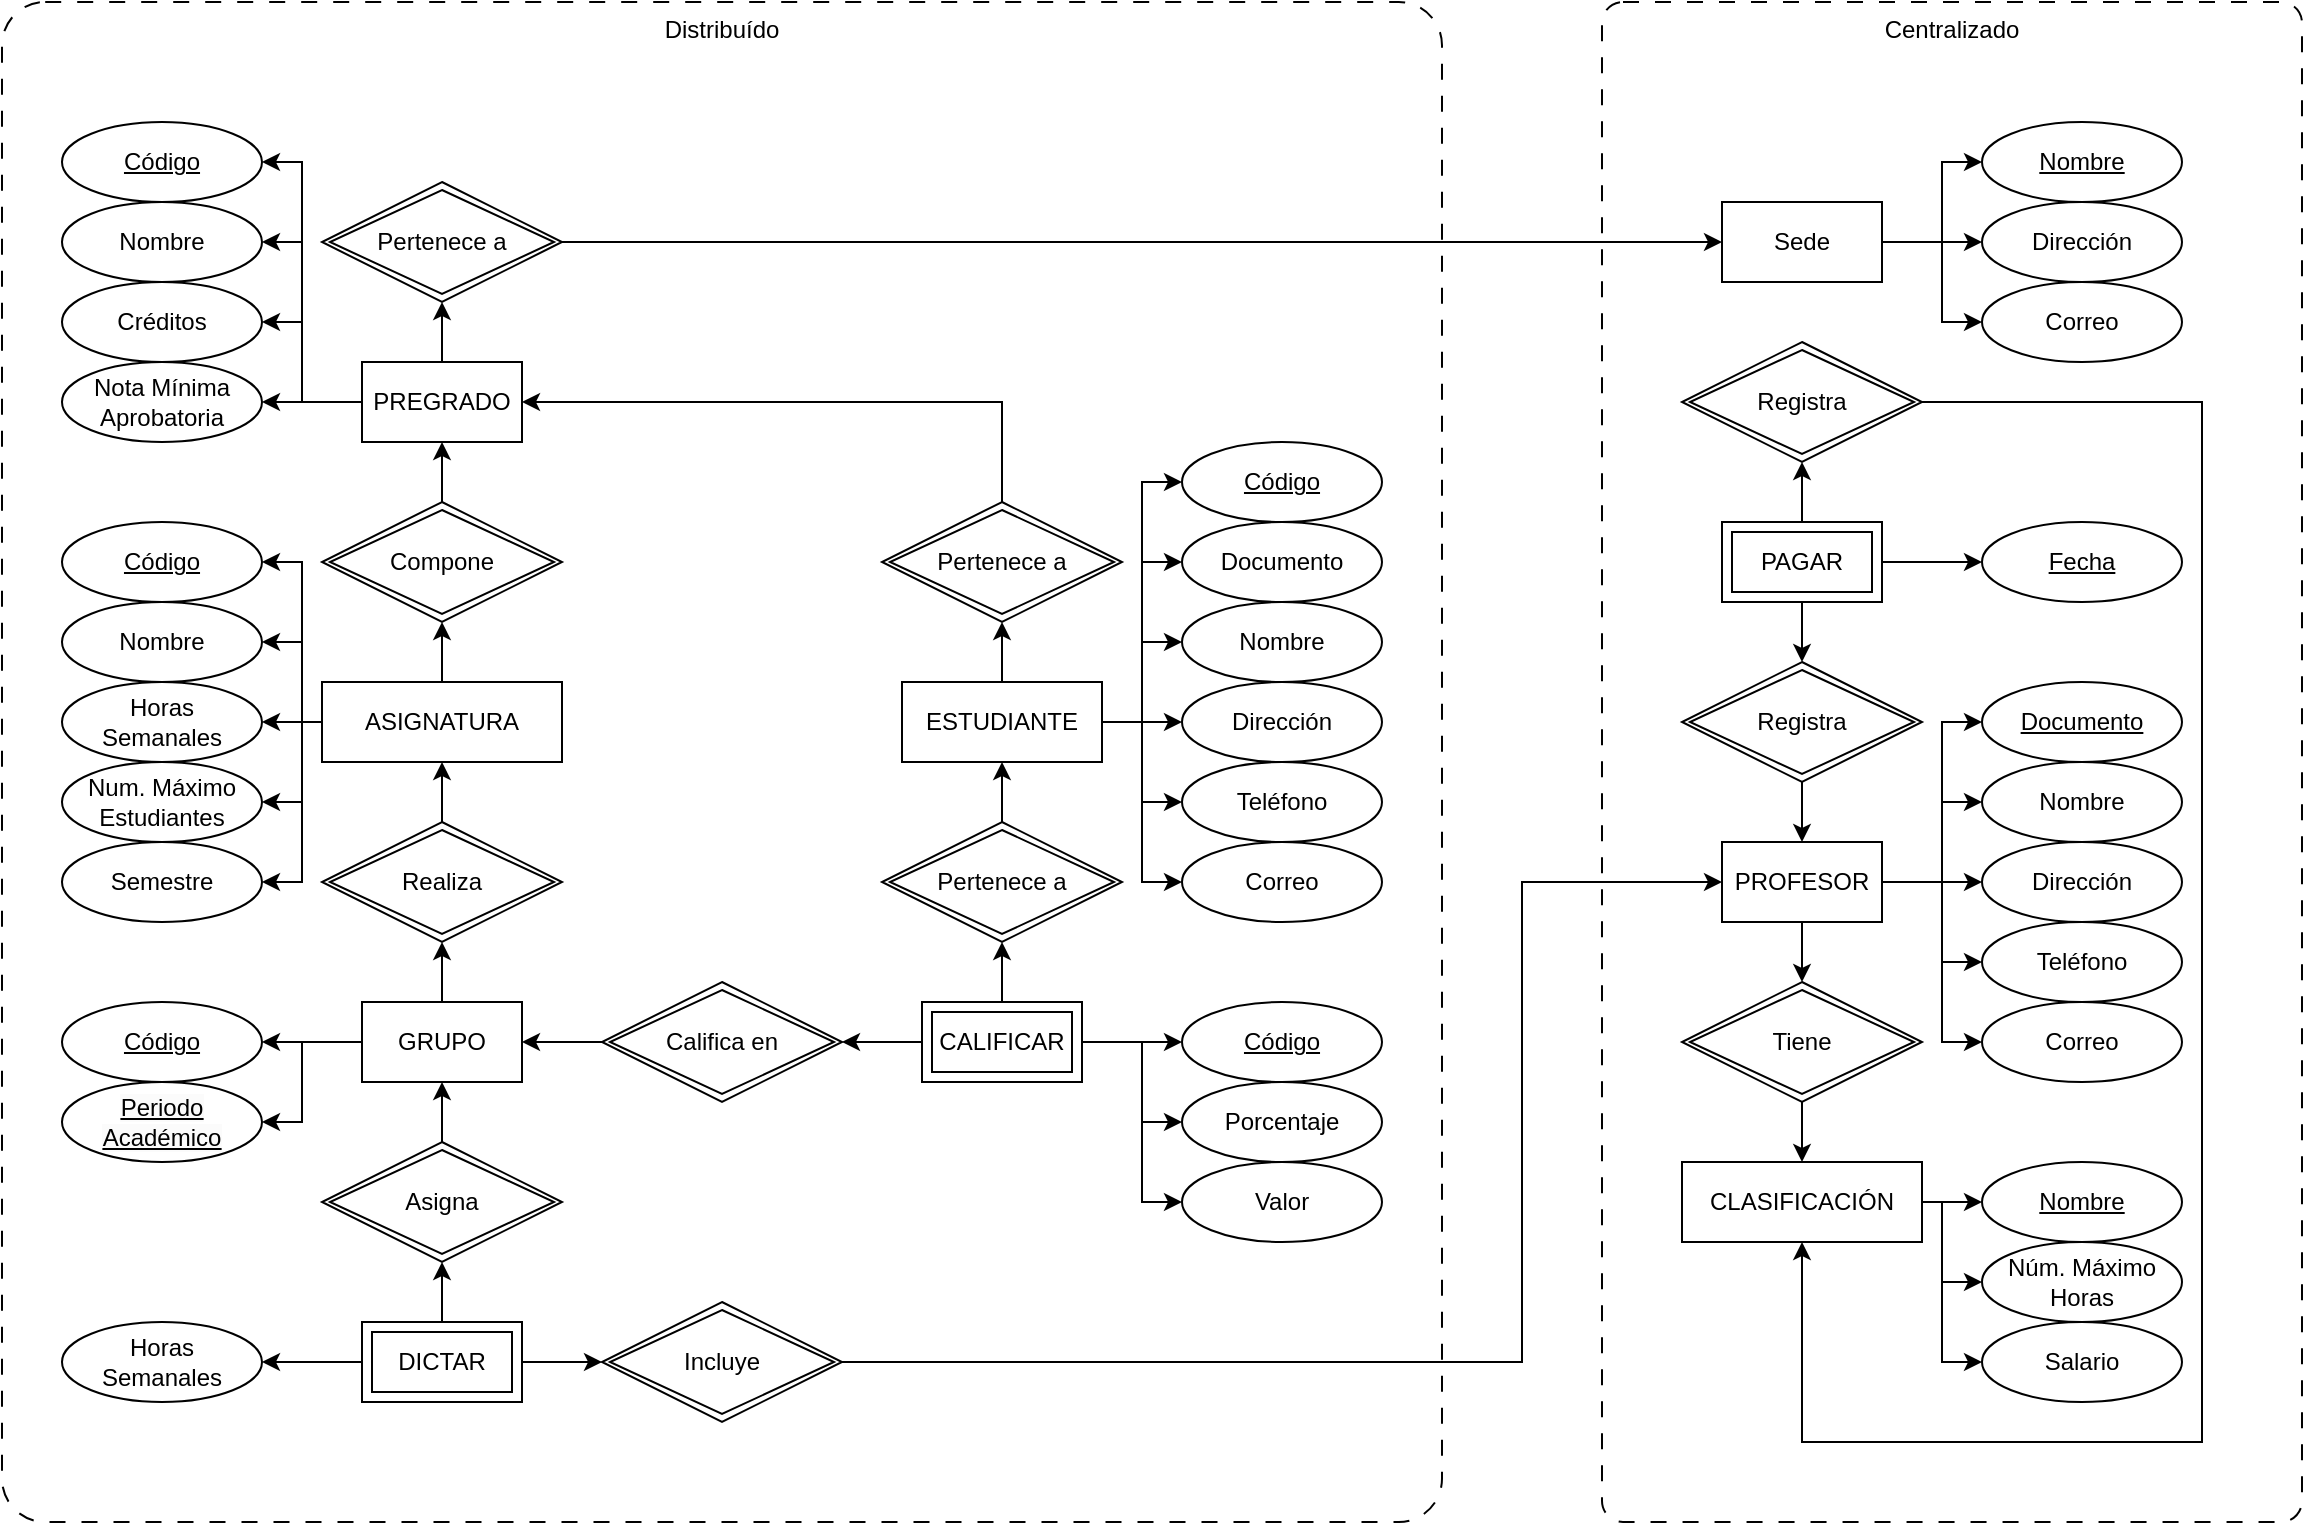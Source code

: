 <mxfile version="26.0.5">
  <diagram name="Página-1" id="iyFEMaDfnkG7Ul4L8r2j">
    <mxGraphModel dx="1743" dy="773" grid="1" gridSize="10" guides="1" tooltips="1" connect="1" arrows="1" fold="1" page="1" pageScale="1" pageWidth="827" pageHeight="1169" math="0" shadow="0">
      <root>
        <mxCell id="0" />
        <mxCell id="1" parent="0" />
        <mxCell id="yci7wobkQLUBNopfSDrR-73" value="Centralizado" style="rounded=1;arcSize=3;whiteSpace=wrap;html=1;align=center;verticalAlign=top;dashed=1;dashPattern=8 8;fillColor=none;" parent="1" vertex="1">
          <mxGeometry x="220" y="180" width="350" height="760" as="geometry" />
        </mxCell>
        <mxCell id="yci7wobkQLUBNopfSDrR-72" value="Distribuído" style="rounded=1;arcSize=3;whiteSpace=wrap;html=1;align=center;verticalAlign=top;dashed=1;dashPattern=8 8;fillColor=none;" parent="1" vertex="1">
          <mxGeometry x="-580" y="180" width="720" height="760" as="geometry" />
        </mxCell>
        <mxCell id="oOvvZ7wgvRaAnm2Rwaql-43" style="edgeStyle=orthogonalEdgeStyle;rounded=0;orthogonalLoop=1;jettySize=auto;html=1;" parent="1" source="oOvvZ7wgvRaAnm2Rwaql-1" target="oOvvZ7wgvRaAnm2Rwaql-34" edge="1">
          <mxGeometry relative="1" as="geometry">
            <Array as="points">
              <mxPoint x="-430" y="380" />
              <mxPoint x="-430" y="300" />
            </Array>
          </mxGeometry>
        </mxCell>
        <mxCell id="oOvvZ7wgvRaAnm2Rwaql-44" style="edgeStyle=orthogonalEdgeStyle;rounded=0;orthogonalLoop=1;jettySize=auto;html=1;" parent="1" source="oOvvZ7wgvRaAnm2Rwaql-1" target="oOvvZ7wgvRaAnm2Rwaql-33" edge="1">
          <mxGeometry relative="1" as="geometry">
            <Array as="points">
              <mxPoint x="-430" y="380" />
              <mxPoint x="-430" y="260" />
            </Array>
          </mxGeometry>
        </mxCell>
        <mxCell id="oOvvZ7wgvRaAnm2Rwaql-46" style="edgeStyle=orthogonalEdgeStyle;rounded=0;orthogonalLoop=1;jettySize=auto;html=1;" parent="1" source="oOvvZ7wgvRaAnm2Rwaql-1" target="oOvvZ7wgvRaAnm2Rwaql-35" edge="1">
          <mxGeometry relative="1" as="geometry">
            <Array as="points">
              <mxPoint x="-430" y="380" />
              <mxPoint x="-430" y="340" />
            </Array>
          </mxGeometry>
        </mxCell>
        <mxCell id="oOvvZ7wgvRaAnm2Rwaql-47" style="edgeStyle=orthogonalEdgeStyle;rounded=0;orthogonalLoop=1;jettySize=auto;html=1;" parent="1" source="oOvvZ7wgvRaAnm2Rwaql-1" target="oOvvZ7wgvRaAnm2Rwaql-36" edge="1">
          <mxGeometry relative="1" as="geometry">
            <Array as="points">
              <mxPoint x="-460" y="380" />
              <mxPoint x="-460" y="380" />
            </Array>
          </mxGeometry>
        </mxCell>
        <mxCell id="yci7wobkQLUBNopfSDrR-3" style="edgeStyle=orthogonalEdgeStyle;rounded=0;orthogonalLoop=1;jettySize=auto;html=1;" parent="1" source="oOvvZ7wgvRaAnm2Rwaql-1" target="yci7wobkQLUBNopfSDrR-2" edge="1">
          <mxGeometry relative="1" as="geometry">
            <Array as="points">
              <mxPoint x="-360" y="350" />
              <mxPoint x="-360" y="350" />
            </Array>
          </mxGeometry>
        </mxCell>
        <mxCell id="oOvvZ7wgvRaAnm2Rwaql-1" value="PREGRADO" style="rounded=0;whiteSpace=wrap;html=1;" parent="1" vertex="1">
          <mxGeometry x="-400" y="360" width="80" height="40" as="geometry" />
        </mxCell>
        <mxCell id="oOvvZ7wgvRaAnm2Rwaql-8" style="edgeStyle=orthogonalEdgeStyle;rounded=0;orthogonalLoop=1;jettySize=auto;html=1;" parent="1" source="oOvvZ7wgvRaAnm2Rwaql-17" target="oOvvZ7wgvRaAnm2Rwaql-1" edge="1">
          <mxGeometry relative="1" as="geometry" />
        </mxCell>
        <mxCell id="oOvvZ7wgvRaAnm2Rwaql-49" style="edgeStyle=orthogonalEdgeStyle;rounded=0;orthogonalLoop=1;jettySize=auto;html=1;" parent="1" source="oOvvZ7wgvRaAnm2Rwaql-2" target="oOvvZ7wgvRaAnm2Rwaql-38" edge="1">
          <mxGeometry relative="1" as="geometry">
            <mxPoint x="-430" y="420" as="targetPoint" />
            <Array as="points">
              <mxPoint x="-430" y="540" />
              <mxPoint x="-430" y="460" />
            </Array>
          </mxGeometry>
        </mxCell>
        <mxCell id="oOvvZ7wgvRaAnm2Rwaql-50" style="edgeStyle=orthogonalEdgeStyle;rounded=0;orthogonalLoop=1;jettySize=auto;html=1;" parent="1" source="oOvvZ7wgvRaAnm2Rwaql-2" target="oOvvZ7wgvRaAnm2Rwaql-39" edge="1">
          <mxGeometry relative="1" as="geometry">
            <Array as="points">
              <mxPoint x="-430" y="540" />
              <mxPoint x="-430" y="500" />
            </Array>
          </mxGeometry>
        </mxCell>
        <mxCell id="oOvvZ7wgvRaAnm2Rwaql-51" style="edgeStyle=orthogonalEdgeStyle;rounded=0;orthogonalLoop=1;jettySize=auto;html=1;" parent="1" source="oOvvZ7wgvRaAnm2Rwaql-2" target="oOvvZ7wgvRaAnm2Rwaql-40" edge="1">
          <mxGeometry relative="1" as="geometry">
            <Array as="points">
              <mxPoint x="-460" y="540" />
              <mxPoint x="-460" y="540" />
            </Array>
          </mxGeometry>
        </mxCell>
        <mxCell id="oOvvZ7wgvRaAnm2Rwaql-52" style="edgeStyle=orthogonalEdgeStyle;rounded=0;orthogonalLoop=1;jettySize=auto;html=1;" parent="1" source="oOvvZ7wgvRaAnm2Rwaql-2" target="oOvvZ7wgvRaAnm2Rwaql-41" edge="1">
          <mxGeometry relative="1" as="geometry">
            <Array as="points">
              <mxPoint x="-430" y="540" />
              <mxPoint x="-430" y="580" />
            </Array>
          </mxGeometry>
        </mxCell>
        <mxCell id="oOvvZ7wgvRaAnm2Rwaql-56" style="edgeStyle=orthogonalEdgeStyle;rounded=0;orthogonalLoop=1;jettySize=auto;html=1;" parent="1" source="oOvvZ7wgvRaAnm2Rwaql-2" target="oOvvZ7wgvRaAnm2Rwaql-55" edge="1">
          <mxGeometry relative="1" as="geometry">
            <Array as="points">
              <mxPoint x="-430" y="540" />
              <mxPoint x="-430" y="620" />
            </Array>
          </mxGeometry>
        </mxCell>
        <mxCell id="oOvvZ7wgvRaAnm2Rwaql-2" value="ASIGNATURA" style="rounded=0;whiteSpace=wrap;html=1;" parent="1" vertex="1">
          <mxGeometry x="-420" y="520" width="120" height="40" as="geometry" />
        </mxCell>
        <mxCell id="oOvvZ7wgvRaAnm2Rwaql-9" style="edgeStyle=orthogonalEdgeStyle;rounded=0;orthogonalLoop=1;jettySize=auto;html=1;" parent="1" source="oOvvZ7wgvRaAnm2Rwaql-3" target="oOvvZ7wgvRaAnm2Rwaql-15" edge="1">
          <mxGeometry relative="1" as="geometry" />
        </mxCell>
        <mxCell id="oOvvZ7wgvRaAnm2Rwaql-54" style="edgeStyle=orthogonalEdgeStyle;rounded=0;orthogonalLoop=1;jettySize=auto;html=1;" parent="1" source="oOvvZ7wgvRaAnm2Rwaql-3" target="oOvvZ7wgvRaAnm2Rwaql-42" edge="1">
          <mxGeometry relative="1" as="geometry" />
        </mxCell>
        <mxCell id="yci7wobkQLUBNopfSDrR-71" style="edgeStyle=orthogonalEdgeStyle;rounded=0;orthogonalLoop=1;jettySize=auto;html=1;" parent="1" source="oOvvZ7wgvRaAnm2Rwaql-3" target="yci7wobkQLUBNopfSDrR-70" edge="1">
          <mxGeometry relative="1" as="geometry">
            <Array as="points">
              <mxPoint x="-430" y="700" />
              <mxPoint x="-430" y="740" />
            </Array>
          </mxGeometry>
        </mxCell>
        <mxCell id="oOvvZ7wgvRaAnm2Rwaql-3" value="GRUPO" style="rounded=0;whiteSpace=wrap;html=1;" parent="1" vertex="1">
          <mxGeometry x="-400" y="680" width="80" height="40" as="geometry" />
        </mxCell>
        <mxCell id="oOvvZ7wgvRaAnm2Rwaql-13" style="edgeStyle=orthogonalEdgeStyle;rounded=0;orthogonalLoop=1;jettySize=auto;html=1;" parent="1" source="oOvvZ7wgvRaAnm2Rwaql-22" target="oOvvZ7wgvRaAnm2Rwaql-7" edge="1">
          <mxGeometry relative="1" as="geometry" />
        </mxCell>
        <mxCell id="oOvvZ7wgvRaAnm2Rwaql-68" style="edgeStyle=orthogonalEdgeStyle;rounded=0;orthogonalLoop=1;jettySize=auto;html=1;" parent="1" source="oOvvZ7wgvRaAnm2Rwaql-6" target="oOvvZ7wgvRaAnm2Rwaql-63" edge="1">
          <mxGeometry relative="1" as="geometry">
            <Array as="points">
              <mxPoint x="390" y="620" />
              <mxPoint x="390" y="540" />
            </Array>
          </mxGeometry>
        </mxCell>
        <mxCell id="oOvvZ7wgvRaAnm2Rwaql-69" style="edgeStyle=orthogonalEdgeStyle;rounded=0;orthogonalLoop=1;jettySize=auto;html=1;" parent="1" source="oOvvZ7wgvRaAnm2Rwaql-6" target="oOvvZ7wgvRaAnm2Rwaql-64" edge="1">
          <mxGeometry relative="1" as="geometry">
            <Array as="points">
              <mxPoint x="390" y="620" />
              <mxPoint x="390" y="580" />
            </Array>
          </mxGeometry>
        </mxCell>
        <mxCell id="oOvvZ7wgvRaAnm2Rwaql-70" style="edgeStyle=orthogonalEdgeStyle;rounded=0;orthogonalLoop=1;jettySize=auto;html=1;" parent="1" source="oOvvZ7wgvRaAnm2Rwaql-6" target="oOvvZ7wgvRaAnm2Rwaql-65" edge="1">
          <mxGeometry relative="1" as="geometry" />
        </mxCell>
        <mxCell id="oOvvZ7wgvRaAnm2Rwaql-71" style="edgeStyle=orthogonalEdgeStyle;rounded=0;orthogonalLoop=1;jettySize=auto;html=1;" parent="1" source="oOvvZ7wgvRaAnm2Rwaql-6" target="oOvvZ7wgvRaAnm2Rwaql-66" edge="1">
          <mxGeometry relative="1" as="geometry">
            <Array as="points">
              <mxPoint x="390" y="620" />
              <mxPoint x="390" y="660" />
            </Array>
          </mxGeometry>
        </mxCell>
        <mxCell id="oOvvZ7wgvRaAnm2Rwaql-72" style="edgeStyle=orthogonalEdgeStyle;rounded=0;orthogonalLoop=1;jettySize=auto;html=1;" parent="1" source="oOvvZ7wgvRaAnm2Rwaql-6" target="oOvvZ7wgvRaAnm2Rwaql-67" edge="1">
          <mxGeometry relative="1" as="geometry">
            <Array as="points">
              <mxPoint x="390" y="620" />
              <mxPoint x="390" y="700" />
            </Array>
          </mxGeometry>
        </mxCell>
        <mxCell id="yci7wobkQLUBNopfSDrR-19" style="edgeStyle=orthogonalEdgeStyle;rounded=0;orthogonalLoop=1;jettySize=auto;html=1;" parent="1" source="oOvvZ7wgvRaAnm2Rwaql-6" target="oOvvZ7wgvRaAnm2Rwaql-22" edge="1">
          <mxGeometry relative="1" as="geometry" />
        </mxCell>
        <mxCell id="oOvvZ7wgvRaAnm2Rwaql-6" value="PROFESOR" style="rounded=0;whiteSpace=wrap;html=1;" parent="1" vertex="1">
          <mxGeometry x="280" y="600" width="80" height="40" as="geometry" />
        </mxCell>
        <mxCell id="oOvvZ7wgvRaAnm2Rwaql-60" style="edgeStyle=orthogonalEdgeStyle;rounded=0;orthogonalLoop=1;jettySize=auto;html=1;" parent="1" source="oOvvZ7wgvRaAnm2Rwaql-7" target="oOvvZ7wgvRaAnm2Rwaql-58" edge="1">
          <mxGeometry relative="1" as="geometry">
            <Array as="points">
              <mxPoint x="460" y="780" />
            </Array>
          </mxGeometry>
        </mxCell>
        <mxCell id="oOvvZ7wgvRaAnm2Rwaql-61" style="edgeStyle=orthogonalEdgeStyle;rounded=0;orthogonalLoop=1;jettySize=auto;html=1;" parent="1" source="oOvvZ7wgvRaAnm2Rwaql-7" target="oOvvZ7wgvRaAnm2Rwaql-57" edge="1">
          <mxGeometry relative="1" as="geometry">
            <Array as="points">
              <mxPoint x="390" y="780" />
              <mxPoint x="390" y="820" />
            </Array>
          </mxGeometry>
        </mxCell>
        <mxCell id="oOvvZ7wgvRaAnm2Rwaql-62" style="edgeStyle=orthogonalEdgeStyle;rounded=0;orthogonalLoop=1;jettySize=auto;html=1;" parent="1" source="oOvvZ7wgvRaAnm2Rwaql-7" target="oOvvZ7wgvRaAnm2Rwaql-59" edge="1">
          <mxGeometry relative="1" as="geometry">
            <Array as="points">
              <mxPoint x="390" y="780" />
              <mxPoint x="390" y="860" />
            </Array>
          </mxGeometry>
        </mxCell>
        <mxCell id="oOvvZ7wgvRaAnm2Rwaql-7" value="CLASIFICACIÓN" style="rounded=0;whiteSpace=wrap;html=1;" parent="1" vertex="1">
          <mxGeometry x="260" y="760" width="120" height="40" as="geometry" />
        </mxCell>
        <mxCell id="oOvvZ7wgvRaAnm2Rwaql-16" style="edgeStyle=orthogonalEdgeStyle;rounded=0;orthogonalLoop=1;jettySize=auto;html=1;" parent="1" source="oOvvZ7wgvRaAnm2Rwaql-15" target="oOvvZ7wgvRaAnm2Rwaql-2" edge="1">
          <mxGeometry relative="1" as="geometry" />
        </mxCell>
        <mxCell id="oOvvZ7wgvRaAnm2Rwaql-15" value="Realiza" style="shape=rhombus;double=1;perimeter=rhombusPerimeter;whiteSpace=wrap;html=1;align=center;" parent="1" vertex="1">
          <mxGeometry x="-420" y="590" width="120" height="60" as="geometry" />
        </mxCell>
        <mxCell id="oOvvZ7wgvRaAnm2Rwaql-18" value="" style="edgeStyle=orthogonalEdgeStyle;rounded=0;orthogonalLoop=1;jettySize=auto;html=1;" parent="1" source="oOvvZ7wgvRaAnm2Rwaql-2" target="oOvvZ7wgvRaAnm2Rwaql-17" edge="1">
          <mxGeometry relative="1" as="geometry">
            <mxPoint x="-360" y="520" as="sourcePoint" />
            <mxPoint x="-280" y="400" as="targetPoint" />
          </mxGeometry>
        </mxCell>
        <mxCell id="oOvvZ7wgvRaAnm2Rwaql-17" value="Compone" style="shape=rhombus;double=1;perimeter=rhombusPerimeter;whiteSpace=wrap;html=1;align=center;" parent="1" vertex="1">
          <mxGeometry x="-420" y="430" width="120" height="60" as="geometry" />
        </mxCell>
        <mxCell id="oOvvZ7wgvRaAnm2Rwaql-22" value="Tiene" style="shape=rhombus;double=1;perimeter=rhombusPerimeter;whiteSpace=wrap;html=1;align=center;" parent="1" vertex="1">
          <mxGeometry x="260" y="670" width="120" height="60" as="geometry" />
        </mxCell>
        <mxCell id="oOvvZ7wgvRaAnm2Rwaql-28" style="edgeStyle=orthogonalEdgeStyle;rounded=0;orthogonalLoop=1;jettySize=auto;html=1;" parent="1" source="oOvvZ7wgvRaAnm2Rwaql-26" target="oOvvZ7wgvRaAnm2Rwaql-27" edge="1">
          <mxGeometry relative="1" as="geometry" />
        </mxCell>
        <mxCell id="oOvvZ7wgvRaAnm2Rwaql-31" style="edgeStyle=orthogonalEdgeStyle;rounded=0;orthogonalLoop=1;jettySize=auto;html=1;" parent="1" source="oOvvZ7wgvRaAnm2Rwaql-26" target="oOvvZ7wgvRaAnm2Rwaql-30" edge="1">
          <mxGeometry relative="1" as="geometry" />
        </mxCell>
        <mxCell id="oOvvZ7wgvRaAnm2Rwaql-74" style="edgeStyle=orthogonalEdgeStyle;rounded=0;orthogonalLoop=1;jettySize=auto;html=1;" parent="1" source="oOvvZ7wgvRaAnm2Rwaql-26" target="oOvvZ7wgvRaAnm2Rwaql-73" edge="1">
          <mxGeometry relative="1" as="geometry" />
        </mxCell>
        <mxCell id="oOvvZ7wgvRaAnm2Rwaql-26" value="DICTAR" style="shape=ext;margin=3;double=1;whiteSpace=wrap;html=1;align=center;" parent="1" vertex="1">
          <mxGeometry x="-400" y="840" width="80" height="40" as="geometry" />
        </mxCell>
        <mxCell id="oOvvZ7wgvRaAnm2Rwaql-29" style="edgeStyle=orthogonalEdgeStyle;rounded=0;orthogonalLoop=1;jettySize=auto;html=1;" parent="1" source="oOvvZ7wgvRaAnm2Rwaql-27" target="oOvvZ7wgvRaAnm2Rwaql-6" edge="1">
          <mxGeometry relative="1" as="geometry">
            <Array as="points">
              <mxPoint x="180" y="860" />
              <mxPoint x="180" y="620" />
            </Array>
          </mxGeometry>
        </mxCell>
        <mxCell id="oOvvZ7wgvRaAnm2Rwaql-27" value="Incluye" style="shape=rhombus;double=1;perimeter=rhombusPerimeter;whiteSpace=wrap;html=1;align=center;" parent="1" vertex="1">
          <mxGeometry x="-280" y="830" width="120" height="60" as="geometry" />
        </mxCell>
        <mxCell id="oOvvZ7wgvRaAnm2Rwaql-32" style="edgeStyle=orthogonalEdgeStyle;rounded=0;orthogonalLoop=1;jettySize=auto;html=1;" parent="1" source="oOvvZ7wgvRaAnm2Rwaql-30" target="oOvvZ7wgvRaAnm2Rwaql-3" edge="1">
          <mxGeometry relative="1" as="geometry" />
        </mxCell>
        <mxCell id="oOvvZ7wgvRaAnm2Rwaql-30" value="Asigna" style="shape=rhombus;double=1;perimeter=rhombusPerimeter;whiteSpace=wrap;html=1;align=center;" parent="1" vertex="1">
          <mxGeometry x="-420" y="750" width="120" height="60" as="geometry" />
        </mxCell>
        <mxCell id="oOvvZ7wgvRaAnm2Rwaql-33" value="Código" style="ellipse;whiteSpace=wrap;html=1;align=center;fontStyle=4;" parent="1" vertex="1">
          <mxGeometry x="-550" y="240" width="100" height="40" as="geometry" />
        </mxCell>
        <mxCell id="oOvvZ7wgvRaAnm2Rwaql-34" value="Nombre" style="ellipse;whiteSpace=wrap;html=1;align=center;" parent="1" vertex="1">
          <mxGeometry x="-550" y="280" width="100" height="40" as="geometry" />
        </mxCell>
        <mxCell id="oOvvZ7wgvRaAnm2Rwaql-35" value="Créditos" style="ellipse;whiteSpace=wrap;html=1;align=center;" parent="1" vertex="1">
          <mxGeometry x="-550" y="320" width="100" height="40" as="geometry" />
        </mxCell>
        <mxCell id="oOvvZ7wgvRaAnm2Rwaql-36" value="Nota Mínima Aprobatoria" style="ellipse;whiteSpace=wrap;html=1;align=center;" parent="1" vertex="1">
          <mxGeometry x="-550" y="360" width="100" height="40" as="geometry" />
        </mxCell>
        <mxCell id="oOvvZ7wgvRaAnm2Rwaql-38" value="Código" style="ellipse;whiteSpace=wrap;html=1;align=center;fontStyle=4;" parent="1" vertex="1">
          <mxGeometry x="-550" y="440" width="100" height="40" as="geometry" />
        </mxCell>
        <mxCell id="oOvvZ7wgvRaAnm2Rwaql-39" value="Nombre" style="ellipse;whiteSpace=wrap;html=1;align=center;" parent="1" vertex="1">
          <mxGeometry x="-550" y="480" width="100" height="40" as="geometry" />
        </mxCell>
        <mxCell id="oOvvZ7wgvRaAnm2Rwaql-40" value="Horas&lt;br&gt;Semanales" style="ellipse;whiteSpace=wrap;html=1;align=center;" parent="1" vertex="1">
          <mxGeometry x="-550" y="520" width="100" height="40" as="geometry" />
        </mxCell>
        <mxCell id="oOvvZ7wgvRaAnm2Rwaql-41" value="Num. Máximo Estudiantes" style="ellipse;whiteSpace=wrap;html=1;align=center;" parent="1" vertex="1">
          <mxGeometry x="-550" y="560" width="100" height="40" as="geometry" />
        </mxCell>
        <mxCell id="oOvvZ7wgvRaAnm2Rwaql-42" value="Código" style="ellipse;whiteSpace=wrap;html=1;align=center;fontStyle=4;" parent="1" vertex="1">
          <mxGeometry x="-550" y="680" width="100" height="40" as="geometry" />
        </mxCell>
        <mxCell id="oOvvZ7wgvRaAnm2Rwaql-55" value="Semestre" style="ellipse;whiteSpace=wrap;html=1;align=center;" parent="1" vertex="1">
          <mxGeometry x="-550" y="600" width="100" height="40" as="geometry" />
        </mxCell>
        <mxCell id="oOvvZ7wgvRaAnm2Rwaql-57" value="Núm. Máximo Horas" style="ellipse;whiteSpace=wrap;html=1;align=center;" parent="1" vertex="1">
          <mxGeometry x="410" y="800" width="100" height="40" as="geometry" />
        </mxCell>
        <mxCell id="oOvvZ7wgvRaAnm2Rwaql-58" value="Nombre" style="ellipse;whiteSpace=wrap;html=1;align=center;fontStyle=4;" parent="1" vertex="1">
          <mxGeometry x="410" y="760" width="100" height="40" as="geometry" />
        </mxCell>
        <mxCell id="oOvvZ7wgvRaAnm2Rwaql-59" value="Salario" style="ellipse;whiteSpace=wrap;html=1;align=center;" parent="1" vertex="1">
          <mxGeometry x="410" y="840" width="100" height="40" as="geometry" />
        </mxCell>
        <mxCell id="oOvvZ7wgvRaAnm2Rwaql-63" value="Documento" style="ellipse;whiteSpace=wrap;html=1;align=center;fontStyle=4;" parent="1" vertex="1">
          <mxGeometry x="410" y="520" width="100" height="40" as="geometry" />
        </mxCell>
        <mxCell id="oOvvZ7wgvRaAnm2Rwaql-64" value="Nombre" style="ellipse;whiteSpace=wrap;html=1;align=center;" parent="1" vertex="1">
          <mxGeometry x="410" y="560" width="100" height="40" as="geometry" />
        </mxCell>
        <mxCell id="oOvvZ7wgvRaAnm2Rwaql-65" value="Dirección" style="ellipse;whiteSpace=wrap;html=1;align=center;" parent="1" vertex="1">
          <mxGeometry x="410" y="600" width="100" height="40" as="geometry" />
        </mxCell>
        <mxCell id="oOvvZ7wgvRaAnm2Rwaql-66" value="Teléfono" style="ellipse;whiteSpace=wrap;html=1;align=center;" parent="1" vertex="1">
          <mxGeometry x="410" y="640" width="100" height="40" as="geometry" />
        </mxCell>
        <mxCell id="oOvvZ7wgvRaAnm2Rwaql-67" value="Correo" style="ellipse;whiteSpace=wrap;html=1;align=center;" parent="1" vertex="1">
          <mxGeometry x="410" y="680" width="100" height="40" as="geometry" />
        </mxCell>
        <mxCell id="oOvvZ7wgvRaAnm2Rwaql-73" value="Horas&lt;br&gt;Semanales" style="ellipse;whiteSpace=wrap;html=1;align=center;" parent="1" vertex="1">
          <mxGeometry x="-550" y="840" width="100" height="40" as="geometry" />
        </mxCell>
        <mxCell id="yci7wobkQLUBNopfSDrR-21" style="edgeStyle=orthogonalEdgeStyle;rounded=0;orthogonalLoop=1;jettySize=auto;html=1;" parent="1" source="yci7wobkQLUBNopfSDrR-1" target="yci7wobkQLUBNopfSDrR-5" edge="1">
          <mxGeometry relative="1" as="geometry">
            <Array as="points">
              <mxPoint x="390" y="300" />
              <mxPoint x="390" y="260" />
            </Array>
          </mxGeometry>
        </mxCell>
        <mxCell id="yci7wobkQLUBNopfSDrR-22" style="edgeStyle=orthogonalEdgeStyle;rounded=0;orthogonalLoop=1;jettySize=auto;html=1;" parent="1" source="yci7wobkQLUBNopfSDrR-1" target="yci7wobkQLUBNopfSDrR-8" edge="1">
          <mxGeometry relative="1" as="geometry" />
        </mxCell>
        <mxCell id="yci7wobkQLUBNopfSDrR-23" style="edgeStyle=orthogonalEdgeStyle;rounded=0;orthogonalLoop=1;jettySize=auto;html=1;" parent="1" source="yci7wobkQLUBNopfSDrR-1" target="yci7wobkQLUBNopfSDrR-7" edge="1">
          <mxGeometry relative="1" as="geometry">
            <Array as="points">
              <mxPoint x="390" y="300" />
              <mxPoint x="390" y="340" />
            </Array>
          </mxGeometry>
        </mxCell>
        <mxCell id="yci7wobkQLUBNopfSDrR-1" value="Sede" style="rounded=0;whiteSpace=wrap;html=1;" parent="1" vertex="1">
          <mxGeometry x="280" y="280" width="80" height="40" as="geometry" />
        </mxCell>
        <mxCell id="yci7wobkQLUBNopfSDrR-4" style="edgeStyle=orthogonalEdgeStyle;rounded=0;orthogonalLoop=1;jettySize=auto;html=1;" parent="1" source="yci7wobkQLUBNopfSDrR-2" target="yci7wobkQLUBNopfSDrR-1" edge="1">
          <mxGeometry relative="1" as="geometry">
            <mxPoint x="120" y="380" as="sourcePoint" />
            <Array as="points">
              <mxPoint x="250" y="300" />
              <mxPoint x="250" y="300" />
            </Array>
          </mxGeometry>
        </mxCell>
        <mxCell id="yci7wobkQLUBNopfSDrR-2" value="Pertenece a" style="shape=rhombus;double=1;perimeter=rhombusPerimeter;whiteSpace=wrap;html=1;align=center;" parent="1" vertex="1">
          <mxGeometry x="-420" y="270" width="120" height="60" as="geometry" />
        </mxCell>
        <mxCell id="yci7wobkQLUBNopfSDrR-5" value="Nombre" style="ellipse;whiteSpace=wrap;html=1;align=center;fontStyle=4;" parent="1" vertex="1">
          <mxGeometry x="410" y="240" width="100" height="40" as="geometry" />
        </mxCell>
        <mxCell id="yci7wobkQLUBNopfSDrR-7" value="Correo" style="ellipse;whiteSpace=wrap;html=1;align=center;" parent="1" vertex="1">
          <mxGeometry x="410" y="320" width="100" height="40" as="geometry" />
        </mxCell>
        <mxCell id="yci7wobkQLUBNopfSDrR-8" value="Dirección" style="ellipse;whiteSpace=wrap;html=1;align=center;" parent="1" vertex="1">
          <mxGeometry x="410" y="280" width="100" height="40" as="geometry" />
        </mxCell>
        <mxCell id="yci7wobkQLUBNopfSDrR-13" style="edgeStyle=orthogonalEdgeStyle;rounded=0;orthogonalLoop=1;jettySize=auto;html=1;" parent="1" source="yci7wobkQLUBNopfSDrR-64" target="yci7wobkQLUBNopfSDrR-12" edge="1">
          <mxGeometry relative="1" as="geometry">
            <mxPoint x="320.048" y="480" as="sourcePoint" />
          </mxGeometry>
        </mxCell>
        <mxCell id="yci7wobkQLUBNopfSDrR-17" style="edgeStyle=orthogonalEdgeStyle;rounded=0;orthogonalLoop=1;jettySize=auto;html=1;" parent="1" source="yci7wobkQLUBNopfSDrR-64" target="yci7wobkQLUBNopfSDrR-16" edge="1">
          <mxGeometry relative="1" as="geometry">
            <mxPoint x="380" y="460" as="sourcePoint" />
          </mxGeometry>
        </mxCell>
        <mxCell id="yci7wobkQLUBNopfSDrR-62" style="edgeStyle=orthogonalEdgeStyle;rounded=0;orthogonalLoop=1;jettySize=auto;html=1;" parent="1" source="yci7wobkQLUBNopfSDrR-64" target="yci7wobkQLUBNopfSDrR-59" edge="1">
          <mxGeometry relative="1" as="geometry">
            <mxPoint x="320.048" y="440" as="sourcePoint" />
          </mxGeometry>
        </mxCell>
        <mxCell id="yci7wobkQLUBNopfSDrR-20" style="edgeStyle=orthogonalEdgeStyle;rounded=0;orthogonalLoop=1;jettySize=auto;html=1;" parent="1" source="yci7wobkQLUBNopfSDrR-12" target="oOvvZ7wgvRaAnm2Rwaql-6" edge="1">
          <mxGeometry relative="1" as="geometry" />
        </mxCell>
        <mxCell id="yci7wobkQLUBNopfSDrR-12" value="Registra" style="shape=rhombus;double=1;perimeter=rhombusPerimeter;whiteSpace=wrap;html=1;align=center;" parent="1" vertex="1">
          <mxGeometry x="260" y="510" width="120" height="60" as="geometry" />
        </mxCell>
        <mxCell id="yci7wobkQLUBNopfSDrR-16" value="Fecha" style="ellipse;whiteSpace=wrap;html=1;align=center;fontStyle=4;" parent="1" vertex="1">
          <mxGeometry x="410" y="440" width="100" height="40" as="geometry" />
        </mxCell>
        <mxCell id="yci7wobkQLUBNopfSDrR-26" style="edgeStyle=orthogonalEdgeStyle;rounded=0;orthogonalLoop=1;jettySize=auto;html=1;" parent="1" source="yci7wobkQLUBNopfSDrR-24" target="yci7wobkQLUBNopfSDrR-25" edge="1">
          <mxGeometry relative="1" as="geometry" />
        </mxCell>
        <mxCell id="yci7wobkQLUBNopfSDrR-51" style="edgeStyle=orthogonalEdgeStyle;rounded=0;orthogonalLoop=1;jettySize=auto;html=1;" parent="1" source="yci7wobkQLUBNopfSDrR-24" target="yci7wobkQLUBNopfSDrR-44" edge="1">
          <mxGeometry relative="1" as="geometry">
            <Array as="points">
              <mxPoint x="-10" y="540" />
              <mxPoint x="-10" y="420" />
            </Array>
          </mxGeometry>
        </mxCell>
        <mxCell id="yci7wobkQLUBNopfSDrR-52" style="edgeStyle=orthogonalEdgeStyle;rounded=0;orthogonalLoop=1;jettySize=auto;html=1;" parent="1" source="yci7wobkQLUBNopfSDrR-24" target="yci7wobkQLUBNopfSDrR-50" edge="1">
          <mxGeometry relative="1" as="geometry">
            <Array as="points">
              <mxPoint x="-10" y="540" />
              <mxPoint x="-10" y="460" />
            </Array>
          </mxGeometry>
        </mxCell>
        <mxCell id="yci7wobkQLUBNopfSDrR-53" style="edgeStyle=orthogonalEdgeStyle;rounded=0;orthogonalLoop=1;jettySize=auto;html=1;" parent="1" source="yci7wobkQLUBNopfSDrR-24" target="yci7wobkQLUBNopfSDrR-45" edge="1">
          <mxGeometry relative="1" as="geometry" />
        </mxCell>
        <mxCell id="yci7wobkQLUBNopfSDrR-54" style="edgeStyle=orthogonalEdgeStyle;rounded=0;orthogonalLoop=1;jettySize=auto;html=1;" parent="1" source="yci7wobkQLUBNopfSDrR-24" target="yci7wobkQLUBNopfSDrR-46" edge="1">
          <mxGeometry relative="1" as="geometry" />
        </mxCell>
        <mxCell id="yci7wobkQLUBNopfSDrR-55" style="edgeStyle=orthogonalEdgeStyle;rounded=0;orthogonalLoop=1;jettySize=auto;html=1;" parent="1" source="yci7wobkQLUBNopfSDrR-24" target="yci7wobkQLUBNopfSDrR-48" edge="1">
          <mxGeometry relative="1" as="geometry">
            <Array as="points">
              <mxPoint x="-10" y="540" />
              <mxPoint x="-10" y="620" />
            </Array>
          </mxGeometry>
        </mxCell>
        <mxCell id="yci7wobkQLUBNopfSDrR-56" style="edgeStyle=orthogonalEdgeStyle;rounded=0;orthogonalLoop=1;jettySize=auto;html=1;" parent="1" source="yci7wobkQLUBNopfSDrR-24" target="yci7wobkQLUBNopfSDrR-47" edge="1">
          <mxGeometry relative="1" as="geometry" />
        </mxCell>
        <mxCell id="yci7wobkQLUBNopfSDrR-24" value="ESTUDIANTE" style="rounded=0;whiteSpace=wrap;html=1;" parent="1" vertex="1">
          <mxGeometry x="-130" y="520" width="100" height="40" as="geometry" />
        </mxCell>
        <mxCell id="yci7wobkQLUBNopfSDrR-27" style="edgeStyle=orthogonalEdgeStyle;rounded=0;orthogonalLoop=1;jettySize=auto;html=1;" parent="1" source="yci7wobkQLUBNopfSDrR-25" target="oOvvZ7wgvRaAnm2Rwaql-1" edge="1">
          <mxGeometry relative="1" as="geometry">
            <Array as="points">
              <mxPoint x="-80" y="380" />
            </Array>
          </mxGeometry>
        </mxCell>
        <mxCell id="yci7wobkQLUBNopfSDrR-25" value="Pertenece a" style="shape=rhombus;double=1;perimeter=rhombusPerimeter;whiteSpace=wrap;html=1;align=center;" parent="1" vertex="1">
          <mxGeometry x="-140" y="430" width="120" height="60" as="geometry" />
        </mxCell>
        <mxCell id="yci7wobkQLUBNopfSDrR-38" style="edgeStyle=orthogonalEdgeStyle;rounded=0;orthogonalLoop=1;jettySize=auto;html=1;" parent="1" source="yci7wobkQLUBNopfSDrR-28" target="yci7wobkQLUBNopfSDrR-24" edge="1">
          <mxGeometry relative="1" as="geometry" />
        </mxCell>
        <mxCell id="yci7wobkQLUBNopfSDrR-28" value="Pertenece a" style="shape=rhombus;double=1;perimeter=rhombusPerimeter;whiteSpace=wrap;html=1;align=center;" parent="1" vertex="1">
          <mxGeometry x="-140" y="590" width="120" height="60" as="geometry" />
        </mxCell>
        <mxCell id="yci7wobkQLUBNopfSDrR-32" style="edgeStyle=orthogonalEdgeStyle;rounded=0;orthogonalLoop=1;jettySize=auto;html=1;" parent="1" source="yci7wobkQLUBNopfSDrR-31" target="yci7wobkQLUBNopfSDrR-28" edge="1">
          <mxGeometry relative="1" as="geometry" />
        </mxCell>
        <mxCell id="yci7wobkQLUBNopfSDrR-36" style="edgeStyle=orthogonalEdgeStyle;rounded=0;orthogonalLoop=1;jettySize=auto;html=1;" parent="1" source="yci7wobkQLUBNopfSDrR-31" target="yci7wobkQLUBNopfSDrR-35" edge="1">
          <mxGeometry relative="1" as="geometry" />
        </mxCell>
        <mxCell id="yci7wobkQLUBNopfSDrR-42" style="edgeStyle=orthogonalEdgeStyle;rounded=0;orthogonalLoop=1;jettySize=auto;html=1;" parent="1" source="yci7wobkQLUBNopfSDrR-31" target="yci7wobkQLUBNopfSDrR-40" edge="1">
          <mxGeometry relative="1" as="geometry">
            <Array as="points">
              <mxPoint x="-10" y="700" />
              <mxPoint x="-10" y="740" />
            </Array>
          </mxGeometry>
        </mxCell>
        <mxCell id="yci7wobkQLUBNopfSDrR-43" style="edgeStyle=orthogonalEdgeStyle;rounded=0;orthogonalLoop=1;jettySize=auto;html=1;" parent="1" source="yci7wobkQLUBNopfSDrR-31" target="yci7wobkQLUBNopfSDrR-41" edge="1">
          <mxGeometry relative="1" as="geometry">
            <Array as="points">
              <mxPoint x="-10" y="700" />
              <mxPoint x="-10" y="780" />
            </Array>
          </mxGeometry>
        </mxCell>
        <mxCell id="yci7wobkQLUBNopfSDrR-69" style="edgeStyle=orthogonalEdgeStyle;rounded=0;orthogonalLoop=1;jettySize=auto;html=1;" parent="1" source="yci7wobkQLUBNopfSDrR-31" target="yci7wobkQLUBNopfSDrR-68" edge="1">
          <mxGeometry relative="1" as="geometry" />
        </mxCell>
        <mxCell id="yci7wobkQLUBNopfSDrR-31" value="CALIFICAR" style="shape=ext;margin=3;double=1;whiteSpace=wrap;html=1;align=center;" parent="1" vertex="1">
          <mxGeometry x="-120" y="680" width="80" height="40" as="geometry" />
        </mxCell>
        <mxCell id="yci7wobkQLUBNopfSDrR-37" style="edgeStyle=orthogonalEdgeStyle;rounded=0;orthogonalLoop=1;jettySize=auto;html=1;" parent="1" source="yci7wobkQLUBNopfSDrR-35" target="oOvvZ7wgvRaAnm2Rwaql-3" edge="1">
          <mxGeometry relative="1" as="geometry" />
        </mxCell>
        <mxCell id="yci7wobkQLUBNopfSDrR-35" value="Califica en" style="shape=rhombus;double=1;perimeter=rhombusPerimeter;whiteSpace=wrap;html=1;align=center;" parent="1" vertex="1">
          <mxGeometry x="-280" y="670" width="120" height="60" as="geometry" />
        </mxCell>
        <mxCell id="yci7wobkQLUBNopfSDrR-40" value="Porcentaje" style="ellipse;whiteSpace=wrap;html=1;align=center;" parent="1" vertex="1">
          <mxGeometry x="10" y="720" width="100" height="40" as="geometry" />
        </mxCell>
        <mxCell id="yci7wobkQLUBNopfSDrR-41" value="Valor" style="ellipse;whiteSpace=wrap;html=1;align=center;" parent="1" vertex="1">
          <mxGeometry x="10" y="760" width="100" height="40" as="geometry" />
        </mxCell>
        <mxCell id="yci7wobkQLUBNopfSDrR-44" value="Código" style="ellipse;whiteSpace=wrap;html=1;align=center;fontStyle=4;" parent="1" vertex="1">
          <mxGeometry x="10" y="400" width="100" height="40" as="geometry" />
        </mxCell>
        <mxCell id="yci7wobkQLUBNopfSDrR-45" value="Nombre" style="ellipse;whiteSpace=wrap;html=1;align=center;" parent="1" vertex="1">
          <mxGeometry x="10" y="480" width="100" height="40" as="geometry" />
        </mxCell>
        <mxCell id="yci7wobkQLUBNopfSDrR-46" value="Dirección" style="ellipse;whiteSpace=wrap;html=1;align=center;" parent="1" vertex="1">
          <mxGeometry x="10" y="520" width="100" height="40" as="geometry" />
        </mxCell>
        <mxCell id="yci7wobkQLUBNopfSDrR-47" value="Teléfono" style="ellipse;whiteSpace=wrap;html=1;align=center;" parent="1" vertex="1">
          <mxGeometry x="10" y="560" width="100" height="40" as="geometry" />
        </mxCell>
        <mxCell id="yci7wobkQLUBNopfSDrR-48" value="Correo" style="ellipse;whiteSpace=wrap;html=1;align=center;" parent="1" vertex="1">
          <mxGeometry x="10" y="600" width="100" height="40" as="geometry" />
        </mxCell>
        <mxCell id="yci7wobkQLUBNopfSDrR-50" value="Documento" style="ellipse;whiteSpace=wrap;html=1;align=center;" parent="1" vertex="1">
          <mxGeometry x="10" y="440" width="100" height="40" as="geometry" />
        </mxCell>
        <mxCell id="yci7wobkQLUBNopfSDrR-63" style="edgeStyle=orthogonalEdgeStyle;rounded=0;orthogonalLoop=1;jettySize=auto;html=1;" parent="1" source="yci7wobkQLUBNopfSDrR-59" target="oOvvZ7wgvRaAnm2Rwaql-7" edge="1">
          <mxGeometry relative="1" as="geometry">
            <Array as="points">
              <mxPoint x="520" y="380" />
              <mxPoint x="520" y="900" />
              <mxPoint x="320" y="900" />
            </Array>
          </mxGeometry>
        </mxCell>
        <mxCell id="yci7wobkQLUBNopfSDrR-59" value="Registra" style="shape=rhombus;double=1;perimeter=rhombusPerimeter;whiteSpace=wrap;html=1;align=center;" parent="1" vertex="1">
          <mxGeometry x="260" y="350" width="120" height="60" as="geometry" />
        </mxCell>
        <mxCell id="yci7wobkQLUBNopfSDrR-64" value="PAGAR" style="shape=ext;margin=3;double=1;whiteSpace=wrap;html=1;align=center;" parent="1" vertex="1">
          <mxGeometry x="280" y="440" width="80" height="40" as="geometry" />
        </mxCell>
        <mxCell id="yci7wobkQLUBNopfSDrR-68" value="Código" style="ellipse;whiteSpace=wrap;html=1;align=center;fontStyle=4;" parent="1" vertex="1">
          <mxGeometry x="10" y="680" width="100" height="40" as="geometry" />
        </mxCell>
        <mxCell id="yci7wobkQLUBNopfSDrR-70" value="&lt;span style=&quot;color: rgb(0, 0, 0); font-family: Helvetica; font-size: 12px; font-style: normal; font-variant-ligatures: normal; font-variant-caps: normal; font-weight: 400; letter-spacing: normal; orphans: 2; text-align: center; text-indent: 0px; text-transform: none; widows: 2; word-spacing: 0px; -webkit-text-stroke-width: 0px; white-space: normal; background-color: rgb(251, 251, 251); text-decoration: underline; float: none; display: inline !important;&quot;&gt;Periodo Académico&lt;/span&gt;" style="ellipse;whiteSpace=wrap;html=1;align=center;fontStyle=4;" parent="1" vertex="1">
          <mxGeometry x="-550" y="720" width="100" height="40" as="geometry" />
        </mxCell>
      </root>
    </mxGraphModel>
  </diagram>
</mxfile>
